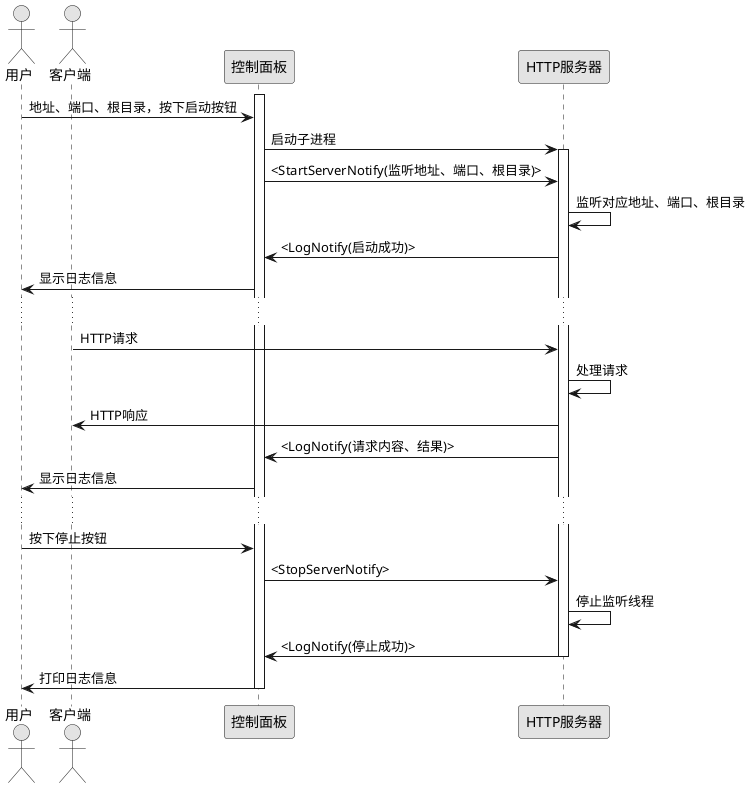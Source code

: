 @startuml Controller
skinparam monochrome true
actor "用户" as User
actor "客户端" as Client
participant "控制面板" as Controller
participant "HTTP服务器" as Server

activate Controller
User -> Controller : 地址、端口、根目录，按下启动按钮
Controller -> Server : 启动子进程
activate Server
Controller -> Server : <StartServerNotify(监听地址、端口、根目录)>
Server -> Server : 监听对应地址、端口、根目录
Server -> Controller : <LogNotify(启动成功)>
Controller -> User : 显示日志信息
...
Client -> Server : HTTP请求
Server -> Server : 处理请求
Server -> Client : HTTP响应
Server -> Controller : <LogNotify(请求内容、结果)>
Controller -> User : 显示日志信息
...
User -> Controller :  按下停止按钮
Controller -> Server : <StopServerNotify>
Server -> Server : 停止监听线程
Server -> Controller : <LogNotify(停止成功)>
deactivate Server
Controller -> User : 打印日志信息
deactivate Controller

@enduml